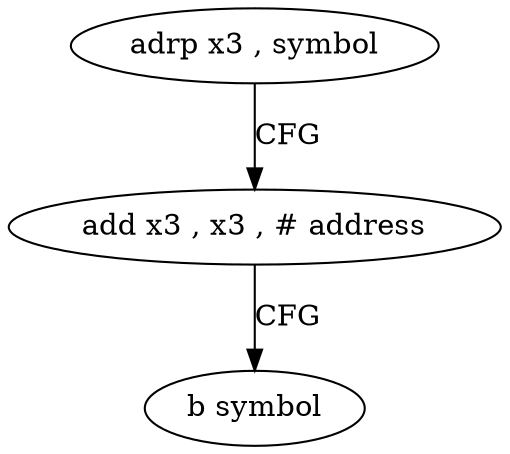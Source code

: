 digraph "func" {
"4211548" [label = "adrp x3 , symbol" ]
"4211552" [label = "add x3 , x3 , # address" ]
"4211556" [label = "b symbol" ]
"4211548" -> "4211552" [ label = "CFG" ]
"4211552" -> "4211556" [ label = "CFG" ]
}
